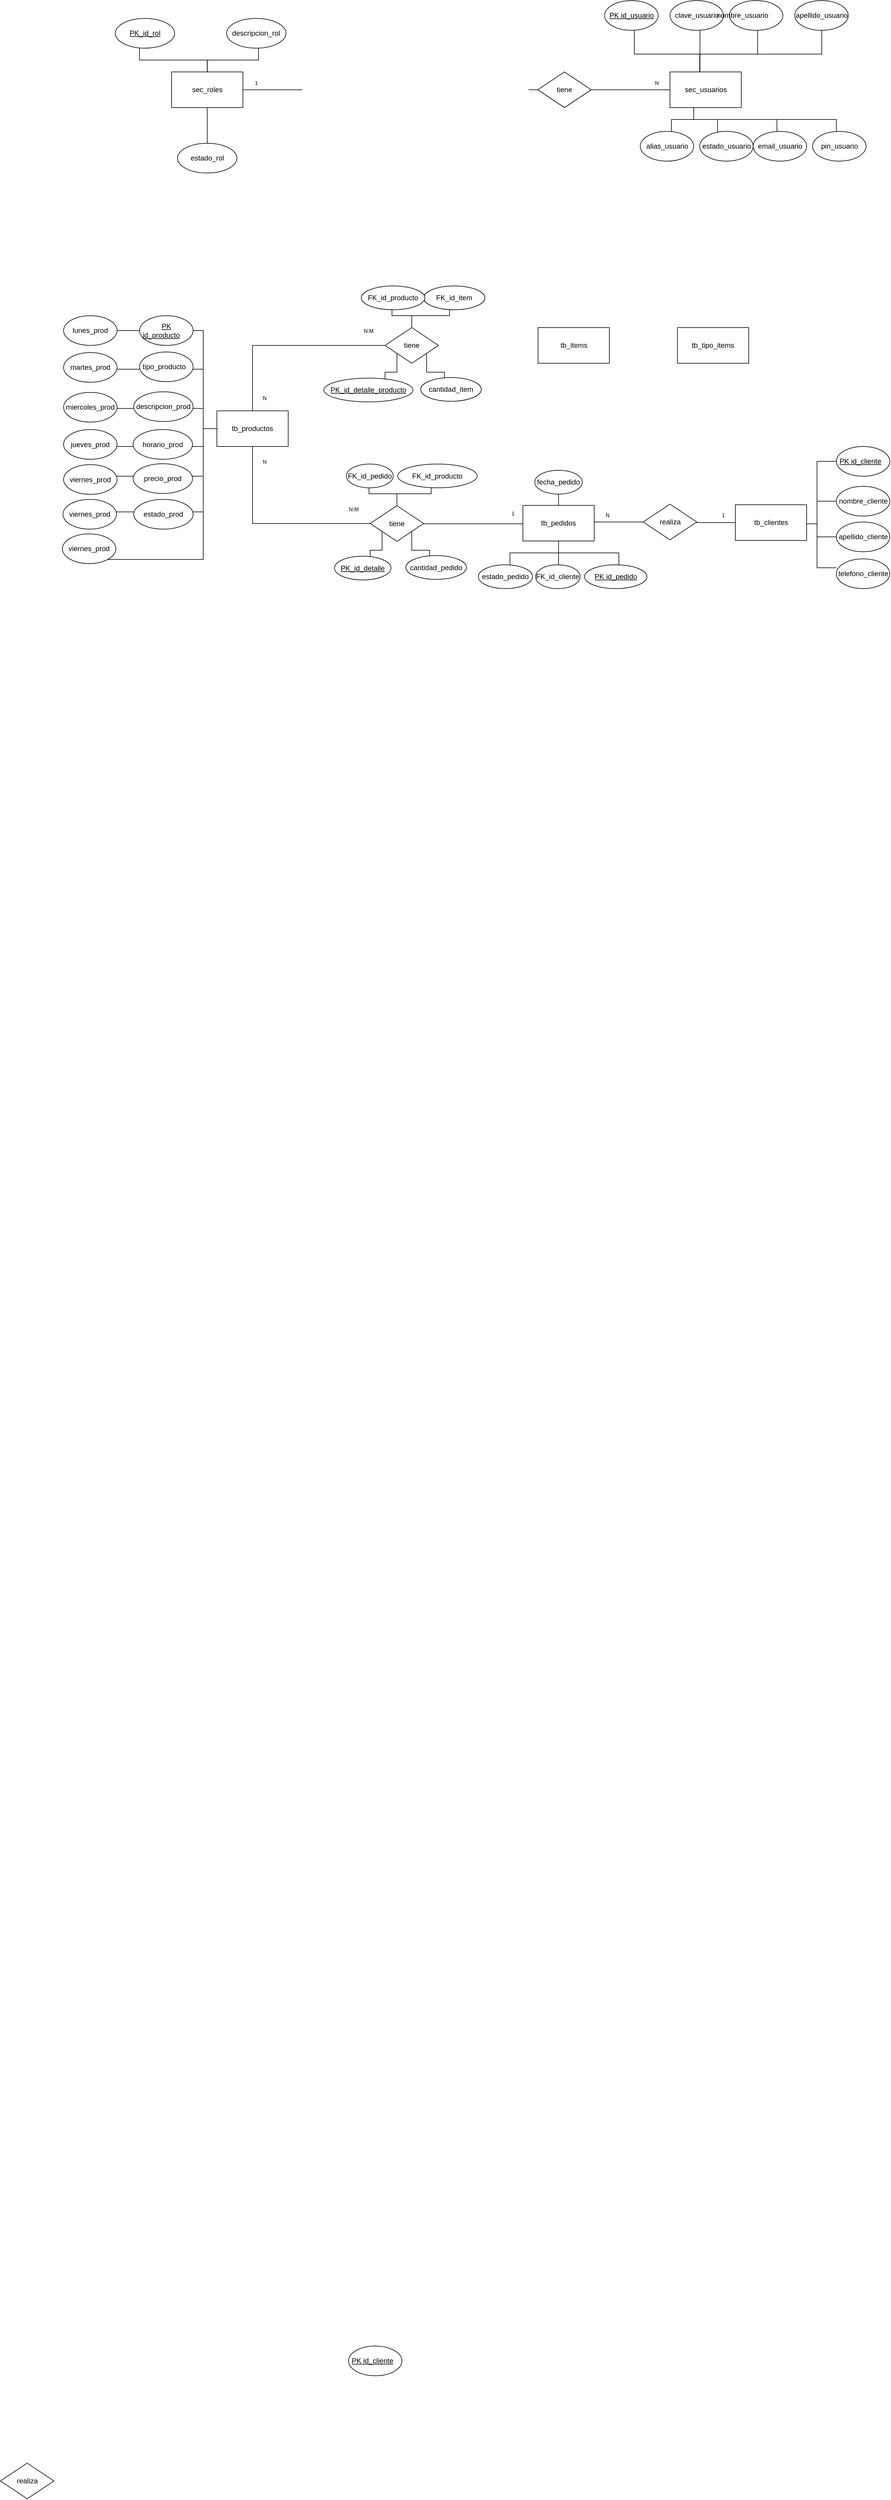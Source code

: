 <mxfile version="24.0.7" type="github">
  <diagram name="ER" id="s_cLqucrCK-qtgdjDWhT">
    <mxGraphModel dx="6671" dy="3565" grid="1" gridSize="10" guides="1" tooltips="1" connect="1" arrows="1" fold="1" page="1" pageScale="1" pageWidth="827" pageHeight="1169" math="0" shadow="0">
      <root>
        <mxCell id="0" />
        <mxCell id="1" parent="0" />
        <mxCell id="Yz_XdNRA3-hMg08UgE4n-16" style="edgeStyle=orthogonalEdgeStyle;rounded=0;orthogonalLoop=1;jettySize=auto;html=1;entryX=0.444;entryY=0.5;entryDx=0;entryDy=0;entryPerimeter=0;" parent="1" source="Yz_XdNRA3-hMg08UgE4n-24" target="Yz_XdNRA3-hMg08UgE4n-32" edge="1">
          <mxGeometry relative="1" as="geometry">
            <mxPoint x="992.5" y="59.97" as="targetPoint" />
          </mxGeometry>
        </mxCell>
        <mxCell id="Yz_XdNRA3-hMg08UgE4n-17" style="edgeStyle=orthogonalEdgeStyle;rounded=0;orthogonalLoop=1;jettySize=auto;html=1;entryX=0.833;entryY=0.5;entryDx=0;entryDy=0;entryPerimeter=0;exitX=0;exitY=0.5;exitDx=0;exitDy=0;" parent="1" source="Yz_XdNRA3-hMg08UgE4n-32" target="Yz_XdNRA3-hMg08UgE4n-20" edge="1">
          <mxGeometry relative="1" as="geometry">
            <mxPoint x="552.5" y="69.97" as="sourcePoint" />
          </mxGeometry>
        </mxCell>
        <mxCell id="Yz_XdNRA3-hMg08UgE4n-188" style="edgeStyle=orthogonalEdgeStyle;rounded=0;orthogonalLoop=1;jettySize=auto;html=1;exitX=0.5;exitY=1;exitDx=0;exitDy=0;entryX=0.263;entryY=0.8;entryDx=0;entryDy=0;entryPerimeter=0;" parent="1" source="Yz_XdNRA3-hMg08UgE4n-20" target="Yz_XdNRA3-hMg08UgE4n-187" edge="1">
          <mxGeometry relative="1" as="geometry">
            <mxPoint x="324" y="170" as="targetPoint" />
            <Array as="points">
              <mxPoint x="324" y="190" />
            </Array>
          </mxGeometry>
        </mxCell>
        <mxCell id="Yz_XdNRA3-hMg08UgE4n-20" value="sec_roles" style="rounded=0;whiteSpace=wrap;html=1;" parent="1" vertex="1">
          <mxGeometry x="263.75" y="29.97" width="120" height="60" as="geometry" />
        </mxCell>
        <mxCell id="Yz_XdNRA3-hMg08UgE4n-24" value="sec_usuarios" style="rounded=0;whiteSpace=wrap;html=1;" parent="1" vertex="1">
          <mxGeometry x="1102.54" y="29.97" width="120" height="60" as="geometry" />
        </mxCell>
        <mxCell id="Yz_XdNRA3-hMg08UgE4n-32" value="tiene" style="rhombus;whiteSpace=wrap;html=1;" parent="1" vertex="1">
          <mxGeometry x="880" y="29.97" width="90" height="60" as="geometry" />
        </mxCell>
        <mxCell id="Yz_XdNRA3-hMg08UgE4n-80" style="edgeStyle=orthogonalEdgeStyle;rounded=0;orthogonalLoop=1;jettySize=auto;html=1;entryX=0.556;entryY=0.6;entryDx=0;entryDy=0;entryPerimeter=0;" parent="1" source="Yz_XdNRA3-hMg08UgE4n-24" target="Yz_XdNRA3-hMg08UgE4n-93" edge="1">
          <mxGeometry relative="1" as="geometry">
            <Array as="points">
              <mxPoint x="1152.54" y="-0.03" />
              <mxPoint x="1042.54" y="-0.03" />
            </Array>
          </mxGeometry>
        </mxCell>
        <mxCell id="Yz_XdNRA3-hMg08UgE4n-82" style="edgeStyle=orthogonalEdgeStyle;rounded=0;orthogonalLoop=1;jettySize=auto;html=1;entryX=0.556;entryY=0.4;entryDx=0;entryDy=0;entryPerimeter=0;" parent="1" edge="1">
          <mxGeometry relative="1" as="geometry">
            <Array as="points">
              <mxPoint x="1153" y="30" />
              <mxPoint x="1153" y="-70" />
            </Array>
            <mxPoint x="1118.04" y="29.97" as="sourcePoint" />
            <mxPoint x="1117.62" y="-70.03" as="targetPoint" />
          </mxGeometry>
        </mxCell>
        <mxCell id="Yz_XdNRA3-hMg08UgE4n-83" style="edgeStyle=orthogonalEdgeStyle;rounded=0;orthogonalLoop=1;jettySize=auto;html=1;entryX=0.444;entryY=0.4;entryDx=0;entryDy=0;entryPerimeter=0;" parent="1" source="Yz_XdNRA3-hMg08UgE4n-24" target="Yz_XdNRA3-hMg08UgE4n-91" edge="1">
          <mxGeometry relative="1" as="geometry">
            <Array as="points">
              <mxPoint x="1153" />
              <mxPoint x="1250" />
              <mxPoint x="1250" y="-70" />
            </Array>
          </mxGeometry>
        </mxCell>
        <mxCell id="Yz_XdNRA3-hMg08UgE4n-84" style="edgeStyle=orthogonalEdgeStyle;rounded=0;orthogonalLoop=1;jettySize=auto;html=1;entryX=0.667;entryY=0.4;entryDx=0;entryDy=0;entryPerimeter=0;" parent="1" source="Yz_XdNRA3-hMg08UgE4n-24" target="Yz_XdNRA3-hMg08UgE4n-89" edge="1">
          <mxGeometry relative="1" as="geometry">
            <Array as="points">
              <mxPoint x="1153" />
              <mxPoint x="1358" />
              <mxPoint x="1358" y="-70" />
            </Array>
          </mxGeometry>
        </mxCell>
        <mxCell id="Yz_XdNRA3-hMg08UgE4n-85" style="edgeStyle=orthogonalEdgeStyle;rounded=0;orthogonalLoop=1;jettySize=auto;html=1;entryX=0.556;entryY=0.6;entryDx=0;entryDy=0;entryPerimeter=0;" parent="1" target="Yz_XdNRA3-hMg08UgE4n-88" edge="1">
          <mxGeometry relative="1" as="geometry">
            <Array as="points">
              <mxPoint x="1142.54" y="110" />
              <mxPoint x="1382.54" y="110" />
              <mxPoint x="1382.54" y="160" />
            </Array>
            <mxPoint x="1142.5" y="90.0" as="sourcePoint" />
          </mxGeometry>
        </mxCell>
        <mxCell id="Yz_XdNRA3-hMg08UgE4n-86" style="edgeStyle=orthogonalEdgeStyle;rounded=0;orthogonalLoop=1;jettySize=auto;html=1;entryX=0.556;entryY=0.6;entryDx=0;entryDy=0;entryPerimeter=0;" parent="1" target="Yz_XdNRA3-hMg08UgE4n-87" edge="1">
          <mxGeometry relative="1" as="geometry">
            <mxPoint x="1142.54" y="90.03" as="sourcePoint" />
            <Array as="points">
              <mxPoint x="1142.54" y="110" />
              <mxPoint x="1282.54" y="110" />
              <mxPoint x="1282.54" y="150" />
              <mxPoint x="1292.54" y="150" />
            </Array>
          </mxGeometry>
        </mxCell>
        <mxCell id="Yz_XdNRA3-hMg08UgE4n-87" value="email_usuario" style="ellipse;whiteSpace=wrap;html=1;" parent="1" vertex="1">
          <mxGeometry x="1242.54" y="130.03" width="90" height="50" as="geometry" />
        </mxCell>
        <mxCell id="Yz_XdNRA3-hMg08UgE4n-88" value="pin_usuario" style="ellipse;whiteSpace=wrap;html=1;" parent="1" vertex="1">
          <mxGeometry x="1342.54" y="130.03" width="90" height="50" as="geometry" />
        </mxCell>
        <mxCell id="Yz_XdNRA3-hMg08UgE4n-89" value="apellido_usuario" style="ellipse;whiteSpace=wrap;html=1;" parent="1" vertex="1">
          <mxGeometry x="1312.54" y="-90.03" width="90" height="50" as="geometry" />
        </mxCell>
        <mxCell id="Yz_XdNRA3-hMg08UgE4n-90" value="clave_usuario" style="ellipse;whiteSpace=wrap;html=1;" parent="1" vertex="1">
          <mxGeometry x="1102.54" y="-90.03" width="90" height="50" as="geometry" />
        </mxCell>
        <mxCell id="Yz_XdNRA3-hMg08UgE4n-91" value="nombre_usuario&lt;span style=&quot;white-space: pre;&quot;&gt;&#x9;&lt;/span&gt;&lt;span style=&quot;white-space: pre;&quot;&gt;&#x9;&lt;/span&gt;" style="ellipse;whiteSpace=wrap;html=1;" parent="1" vertex="1">
          <mxGeometry x="1202.54" y="-90.03" width="90" height="50" as="geometry" />
        </mxCell>
        <mxCell id="Yz_XdNRA3-hMg08UgE4n-93" value="&lt;u&gt;PK id_usuario&lt;/u&gt;" style="ellipse;whiteSpace=wrap;html=1;" parent="1" vertex="1">
          <mxGeometry x="992.54" y="-90.03" width="90" height="50" as="geometry" />
        </mxCell>
        <mxCell id="Yz_XdNRA3-hMg08UgE4n-94" style="edgeStyle=orthogonalEdgeStyle;rounded=0;orthogonalLoop=1;jettySize=auto;html=1;entryX=0.583;entryY=0.8;entryDx=0;entryDy=0;entryPerimeter=0;" parent="1" target="Yz_XdNRA3-hMg08UgE4n-96" edge="1">
          <mxGeometry relative="1" as="geometry">
            <mxPoint x="1142.54" y="90.03" as="sourcePoint" />
            <Array as="points">
              <mxPoint x="1142.54" y="110.03" />
              <mxPoint x="1104.54" y="110.03" />
            </Array>
          </mxGeometry>
        </mxCell>
        <mxCell id="Yz_XdNRA3-hMg08UgE4n-95" style="edgeStyle=orthogonalEdgeStyle;rounded=0;orthogonalLoop=1;jettySize=auto;html=1;entryX=0.444;entryY=0.8;entryDx=0;entryDy=0;entryPerimeter=0;" parent="1" target="Yz_XdNRA3-hMg08UgE4n-97" edge="1">
          <mxGeometry relative="1" as="geometry">
            <mxPoint x="1142.54" y="90.03" as="sourcePoint" />
            <Array as="points">
              <mxPoint x="1142.54" y="110.03" />
              <mxPoint x="1182.54" y="110.03" />
            </Array>
          </mxGeometry>
        </mxCell>
        <mxCell id="Yz_XdNRA3-hMg08UgE4n-96" value="alias_usuario" style="ellipse;whiteSpace=wrap;html=1;" parent="1" vertex="1">
          <mxGeometry x="1052.54" y="130.03" width="90" height="50" as="geometry" />
        </mxCell>
        <mxCell id="Yz_XdNRA3-hMg08UgE4n-97" value="estado_usuario" style="ellipse;whiteSpace=wrap;html=1;" parent="1" vertex="1">
          <mxGeometry x="1152.54" y="130.03" width="90" height="50" as="geometry" />
        </mxCell>
        <mxCell id="Yz_XdNRA3-hMg08UgE4n-148" style="edgeStyle=orthogonalEdgeStyle;rounded=0;orthogonalLoop=1;jettySize=auto;html=1;entryX=0.538;entryY=0.8;entryDx=0;entryDy=0;entryPerimeter=0;" parent="1" source="Yz_XdNRA3-hMg08UgE4n-20" target="Yz_XdNRA3-hMg08UgE4n-151" edge="1">
          <mxGeometry relative="1" as="geometry" />
        </mxCell>
        <mxCell id="Yz_XdNRA3-hMg08UgE4n-149" style="edgeStyle=orthogonalEdgeStyle;rounded=0;orthogonalLoop=1;jettySize=auto;html=1;entryX=0.5;entryY=0.38;entryDx=0;entryDy=0;entryPerimeter=0;" parent="1" source="Yz_XdNRA3-hMg08UgE4n-20" target="Yz_XdNRA3-hMg08UgE4n-150" edge="1">
          <mxGeometry relative="1" as="geometry">
            <Array as="points">
              <mxPoint x="323.75" y="10" />
              <mxPoint x="209.75" y="10" />
            </Array>
          </mxGeometry>
        </mxCell>
        <mxCell id="Yz_XdNRA3-hMg08UgE4n-150" value="&lt;u&gt;PK_id_rol&lt;/u&gt;" style="ellipse;whiteSpace=wrap;html=1;" parent="1" vertex="1">
          <mxGeometry x="169" y="-60" width="100" height="50" as="geometry" />
        </mxCell>
        <mxCell id="Yz_XdNRA3-hMg08UgE4n-151" value="descripcion_rol" style="ellipse;whiteSpace=wrap;html=1;" parent="1" vertex="1">
          <mxGeometry x="356.25" y="-60" width="100" height="50" as="geometry" />
        </mxCell>
        <mxCell id="Yz_XdNRA3-hMg08UgE4n-160" value="&lt;font style=&quot;font-size: 9px;&quot;&gt;1&lt;/font&gt;" style="text;html=1;strokeColor=none;fillColor=none;align=center;verticalAlign=middle;whiteSpace=wrap;rounded=0;" parent="1" vertex="1">
          <mxGeometry x="393.75" y="40" width="25" height="15" as="geometry" />
        </mxCell>
        <mxCell id="Yz_XdNRA3-hMg08UgE4n-161" value="&lt;font style=&quot;font-size: 9px;&quot;&gt;N&lt;/font&gt;" style="text;html=1;strokeColor=none;fillColor=none;align=center;verticalAlign=middle;whiteSpace=wrap;rounded=0;" parent="1" vertex="1">
          <mxGeometry x="1067.5" y="40" width="25" height="15" as="geometry" />
        </mxCell>
        <mxCell id="Yz_XdNRA3-hMg08UgE4n-187" value="estado_rol" style="ellipse;whiteSpace=wrap;html=1;" parent="1" vertex="1">
          <mxGeometry x="273.75" y="150" width="100" height="50" as="geometry" />
        </mxCell>
        <mxCell id="S6irQDDvWrDtfDvBqgvv-7" value="apellido_cliente" style="ellipse;whiteSpace=wrap;html=1;" vertex="1" parent="1">
          <mxGeometry x="1382.54" y="787" width="90" height="50" as="geometry" />
        </mxCell>
        <mxCell id="S6irQDDvWrDtfDvBqgvv-8" value="nombre_cliente" style="ellipse;whiteSpace=wrap;html=1;" vertex="1" parent="1">
          <mxGeometry x="1382.54" y="727" width="90" height="50" as="geometry" />
        </mxCell>
        <mxCell id="S6irQDDvWrDtfDvBqgvv-9" value="&lt;u&gt;PK id_cliente&lt;span style=&quot;white-space: pre;&quot;&gt;&#x9;&lt;/span&gt;&lt;/u&gt;" style="ellipse;whiteSpace=wrap;html=1;" vertex="1" parent="1">
          <mxGeometry x="1382.54" y="660" width="90" height="50" as="geometry" />
        </mxCell>
        <mxCell id="S6irQDDvWrDtfDvBqgvv-10" value="telefono_cliente" style="ellipse;whiteSpace=wrap;html=1;" vertex="1" parent="1">
          <mxGeometry x="1382.54" y="849" width="90" height="50" as="geometry" />
        </mxCell>
        <mxCell id="S6irQDDvWrDtfDvBqgvv-11" style="edgeStyle=orthogonalEdgeStyle;rounded=0;orthogonalLoop=1;jettySize=auto;html=1;entryX=0.562;entryY=0.367;entryDx=0;entryDy=0;entryPerimeter=0;" edge="1" parent="1" source="S6irQDDvWrDtfDvBqgvv-8" target="S6irQDDvWrDtfDvBqgvv-6">
          <mxGeometry relative="1" as="geometry">
            <Array as="points">
              <mxPoint x="1350" y="752" />
              <mxPoint x="1350" y="790" />
              <mxPoint x="1280" y="790" />
            </Array>
          </mxGeometry>
        </mxCell>
        <mxCell id="S6irQDDvWrDtfDvBqgvv-12" style="edgeStyle=orthogonalEdgeStyle;rounded=0;orthogonalLoop=1;jettySize=auto;html=1;entryX=0.562;entryY=0.533;entryDx=0;entryDy=0;entryPerimeter=0;" edge="1" parent="1" source="S6irQDDvWrDtfDvBqgvv-9" target="S6irQDDvWrDtfDvBqgvv-6">
          <mxGeometry relative="1" as="geometry">
            <Array as="points">
              <mxPoint x="1350" y="685" />
              <mxPoint x="1350" y="790" />
            </Array>
          </mxGeometry>
        </mxCell>
        <mxCell id="S6irQDDvWrDtfDvBqgvv-14" style="edgeStyle=orthogonalEdgeStyle;rounded=0;orthogonalLoop=1;jettySize=auto;html=1;entryX=0.312;entryY=0.533;entryDx=0;entryDy=0;entryPerimeter=0;" edge="1" parent="1" source="S6irQDDvWrDtfDvBqgvv-7" target="S6irQDDvWrDtfDvBqgvv-6">
          <mxGeometry relative="1" as="geometry">
            <Array as="points">
              <mxPoint x="1350" y="812" />
              <mxPoint x="1350" y="790" />
            </Array>
          </mxGeometry>
        </mxCell>
        <mxCell id="S6irQDDvWrDtfDvBqgvv-15" style="edgeStyle=orthogonalEdgeStyle;rounded=0;orthogonalLoop=1;jettySize=auto;html=1;entryX=0.562;entryY=0.7;entryDx=0;entryDy=0;entryPerimeter=0;" edge="1" parent="1">
          <mxGeometry relative="1" as="geometry">
            <mxPoint x="1382.54" y="864.037" as="sourcePoint" />
            <mxPoint x="1279.98" y="790" as="targetPoint" />
            <Array as="points">
              <mxPoint x="1350" y="864" />
              <mxPoint x="1350" y="790" />
            </Array>
          </mxGeometry>
        </mxCell>
        <mxCell id="S6irQDDvWrDtfDvBqgvv-6" value="tb_clientes" style="rounded=0;whiteSpace=wrap;html=1;" vertex="1" parent="1">
          <mxGeometry x="1212.54" y="758" width="120" height="60" as="geometry" />
        </mxCell>
        <mxCell id="S6irQDDvWrDtfDvBqgvv-17" value="&lt;font style=&quot;font-size: 9px;&quot;&gt;1&lt;/font&gt;" style="text;html=1;strokeColor=none;fillColor=none;align=center;verticalAlign=middle;whiteSpace=wrap;rounded=0;" vertex="1" parent="1">
          <mxGeometry x="1180" y="767" width="25" height="15" as="geometry" />
        </mxCell>
        <mxCell id="S6irQDDvWrDtfDvBqgvv-20" style="edgeStyle=orthogonalEdgeStyle;rounded=0;orthogonalLoop=1;jettySize=auto;html=1;entryX=0.392;entryY=0.483;entryDx=0;entryDy=0;entryPerimeter=0;" edge="1" parent="1" source="S6irQDDvWrDtfDvBqgvv-19">
          <mxGeometry relative="1" as="geometry">
            <mxPoint x="907.54" y="786.98" as="targetPoint" />
          </mxGeometry>
        </mxCell>
        <mxCell id="S6irQDDvWrDtfDvBqgvv-21" value="&lt;font style=&quot;font-size: 9px;&quot;&gt;N&lt;/font&gt;" style="text;html=1;strokeColor=none;fillColor=none;align=center;verticalAlign=middle;whiteSpace=wrap;rounded=0;" vertex="1" parent="1">
          <mxGeometry x="985" y="767" width="25" height="15" as="geometry" />
        </mxCell>
        <mxCell id="S6irQDDvWrDtfDvBqgvv-23" style="edgeStyle=orthogonalEdgeStyle;rounded=0;orthogonalLoop=1;jettySize=auto;html=1;entryX=0.417;entryY=0.517;entryDx=0;entryDy=0;entryPerimeter=0;" edge="1" parent="1" source="S6irQDDvWrDtfDvBqgvv-6" target="S6irQDDvWrDtfDvBqgvv-19">
          <mxGeometry relative="1" as="geometry" />
        </mxCell>
        <mxCell id="S6irQDDvWrDtfDvBqgvv-19" value="realiza" style="rhombus;whiteSpace=wrap;html=1;" vertex="1" parent="1">
          <mxGeometry x="1057.5" y="757" width="90" height="60" as="geometry" />
        </mxCell>
        <mxCell id="S6irQDDvWrDtfDvBqgvv-26" value="tb_pedidos" style="rounded=0;whiteSpace=wrap;html=1;" vertex="1" parent="1">
          <mxGeometry x="855" y="759" width="120" height="60" as="geometry" />
        </mxCell>
        <mxCell id="S6irQDDvWrDtfDvBqgvv-27" style="edgeStyle=orthogonalEdgeStyle;rounded=0;orthogonalLoop=1;jettySize=auto;html=1;entryX=0.55;entryY=0.75;entryDx=0;entryDy=0;entryPerimeter=0;" edge="1" parent="1" source="S6irQDDvWrDtfDvBqgvv-26" target="S6irQDDvWrDtfDvBqgvv-33">
          <mxGeometry relative="1" as="geometry" />
        </mxCell>
        <mxCell id="S6irQDDvWrDtfDvBqgvv-28" style="edgeStyle=orthogonalEdgeStyle;rounded=0;orthogonalLoop=1;jettySize=auto;html=1;entryX=0.517;entryY=0.75;entryDx=0;entryDy=0;entryPerimeter=0;" edge="1" parent="1" source="S6irQDDvWrDtfDvBqgvv-26" target="S6irQDDvWrDtfDvBqgvv-34">
          <mxGeometry relative="1" as="geometry" />
        </mxCell>
        <mxCell id="S6irQDDvWrDtfDvBqgvv-29" style="edgeStyle=orthogonalEdgeStyle;rounded=0;orthogonalLoop=1;jettySize=auto;html=1;entryX=0.583;entryY=0.5;entryDx=0;entryDy=0;entryPerimeter=0;" edge="1" parent="1" source="S6irQDDvWrDtfDvBqgvv-26" target="S6irQDDvWrDtfDvBqgvv-36">
          <mxGeometry relative="1" as="geometry" />
        </mxCell>
        <mxCell id="S6irQDDvWrDtfDvBqgvv-30" style="edgeStyle=orthogonalEdgeStyle;rounded=0;orthogonalLoop=1;jettySize=auto;html=1;entryX=0.512;entryY=0.6;entryDx=0;entryDy=0;entryPerimeter=0;" edge="1" parent="1" source="S6irQDDvWrDtfDvBqgvv-26" target="S6irQDDvWrDtfDvBqgvv-32">
          <mxGeometry relative="1" as="geometry" />
        </mxCell>
        <mxCell id="S6irQDDvWrDtfDvBqgvv-32" value="fecha_pedido" style="ellipse;whiteSpace=wrap;html=1;" vertex="1" parent="1">
          <mxGeometry x="875" y="700" width="80" height="40" as="geometry" />
        </mxCell>
        <mxCell id="S6irQDDvWrDtfDvBqgvv-33" value="&lt;u&gt;PK id_pedido&lt;/u&gt;" style="ellipse;whiteSpace=wrap;html=1;" vertex="1" parent="1">
          <mxGeometry x="958.75" y="859" width="105" height="40" as="geometry" />
        </mxCell>
        <mxCell id="S6irQDDvWrDtfDvBqgvv-34" value="FK_id_cliente" style="ellipse;whiteSpace=wrap;html=1;" vertex="1" parent="1">
          <mxGeometry x="876.25" y="859" width="75" height="40" as="geometry" />
        </mxCell>
        <mxCell id="S6irQDDvWrDtfDvBqgvv-36" value="estado_pedido" style="ellipse;whiteSpace=wrap;html=1;" vertex="1" parent="1">
          <mxGeometry x="780" y="859" width="91.25" height="40" as="geometry" />
        </mxCell>
        <mxCell id="S6irQDDvWrDtfDvBqgvv-37" value="&lt;font style=&quot;font-size: 9px;&quot;&gt;1&lt;/font&gt;" style="text;html=1;strokeColor=none;fillColor=none;align=center;verticalAlign=middle;whiteSpace=wrap;rounded=0;" vertex="1" parent="1">
          <mxGeometry x="826.25" y="764" width="25" height="15" as="geometry" />
        </mxCell>
        <mxCell id="S6irQDDvWrDtfDvBqgvv-39" value="&lt;u&gt;PK id_cliente&lt;span style=&quot;white-space: pre;&quot;&gt;&#x9;&lt;/span&gt;&lt;/u&gt;" style="ellipse;whiteSpace=wrap;html=1;" vertex="1" parent="1">
          <mxGeometry x="561.5" y="3855" width="90" height="50" as="geometry" />
        </mxCell>
        <mxCell id="S6irQDDvWrDtfDvBqgvv-43" style="edgeStyle=orthogonalEdgeStyle;rounded=0;orthogonalLoop=1;jettySize=auto;html=1;entryX=0.533;entryY=0.525;entryDx=0;entryDy=0;entryPerimeter=0;" edge="1" parent="1" source="S6irQDDvWrDtfDvBqgvv-42" target="S6irQDDvWrDtfDvBqgvv-50">
          <mxGeometry relative="1" as="geometry">
            <Array as="points">
              <mxPoint x="668" y="834.5" />
              <mxPoint x="698" y="834.5" />
            </Array>
          </mxGeometry>
        </mxCell>
        <mxCell id="S6irQDDvWrDtfDvBqgvv-44" style="edgeStyle=orthogonalEdgeStyle;rounded=0;orthogonalLoop=1;jettySize=auto;html=1;entryX=0.533;entryY=0.5;entryDx=0;entryDy=0;entryPerimeter=0;" edge="1" parent="1" source="S6irQDDvWrDtfDvBqgvv-42" target="S6irQDDvWrDtfDvBqgvv-49">
          <mxGeometry relative="1" as="geometry">
            <Array as="points">
              <mxPoint x="618" y="834.5" />
              <mxPoint x="598" y="834.5" />
            </Array>
          </mxGeometry>
        </mxCell>
        <mxCell id="S6irQDDvWrDtfDvBqgvv-45" style="edgeStyle=orthogonalEdgeStyle;rounded=0;orthogonalLoop=1;jettySize=auto;html=1;entryX=0.422;entryY=0.625;entryDx=0;entryDy=0;entryPerimeter=0;" edge="1" parent="1" source="S6irQDDvWrDtfDvBqgvv-42" target="S6irQDDvWrDtfDvBqgvv-47">
          <mxGeometry relative="1" as="geometry" />
        </mxCell>
        <mxCell id="S6irQDDvWrDtfDvBqgvv-46" style="edgeStyle=orthogonalEdgeStyle;rounded=0;orthogonalLoop=1;jettySize=auto;html=1;entryX=0.483;entryY=0.375;entryDx=0;entryDy=0;entryPerimeter=0;" edge="1" parent="1" source="S6irQDDvWrDtfDvBqgvv-42" target="S6irQDDvWrDtfDvBqgvv-48">
          <mxGeometry relative="1" as="geometry" />
        </mxCell>
        <mxCell id="S6irQDDvWrDtfDvBqgvv-47" value="FK_id_producto" style="ellipse;whiteSpace=wrap;html=1;" vertex="1" parent="1">
          <mxGeometry x="644.25" y="689.5" width="133.75" height="40" as="geometry" />
        </mxCell>
        <mxCell id="S6irQDDvWrDtfDvBqgvv-48" value="FK_id_pedido" style="ellipse;whiteSpace=wrap;html=1;" vertex="1" parent="1">
          <mxGeometry x="558" y="689.5" width="78.75" height="40" as="geometry" />
        </mxCell>
        <mxCell id="S6irQDDvWrDtfDvBqgvv-49" value="&lt;u&gt;PK_id_detalle&lt;/u&gt;" style="ellipse;whiteSpace=wrap;html=1;" vertex="1" parent="1">
          <mxGeometry x="538" y="844.5" width="95" height="40" as="geometry" />
        </mxCell>
        <mxCell id="S6irQDDvWrDtfDvBqgvv-50" value="cantidad_pedido" style="ellipse;whiteSpace=wrap;html=1;" vertex="1" parent="1">
          <mxGeometry x="658" y="843.5" width="102" height="40" as="geometry" />
        </mxCell>
        <mxCell id="S6irQDDvWrDtfDvBqgvv-51" value="&lt;font style=&quot;font-size: 9px;&quot;&gt;N:M&lt;/font&gt;" style="text;html=1;strokeColor=none;fillColor=none;align=center;verticalAlign=middle;whiteSpace=wrap;rounded=0;" vertex="1" parent="1">
          <mxGeometry x="558" y="757" width="25" height="15" as="geometry" />
        </mxCell>
        <mxCell id="S6irQDDvWrDtfDvBqgvv-52" value="realiza" style="rhombus;whiteSpace=wrap;html=1;" vertex="1" parent="1">
          <mxGeometry x="-24.25" y="4052" width="90" height="60" as="geometry" />
        </mxCell>
        <mxCell id="S6irQDDvWrDtfDvBqgvv-53" style="edgeStyle=orthogonalEdgeStyle;rounded=0;orthogonalLoop=1;jettySize=auto;html=1;entryX=0.333;entryY=0.583;entryDx=0;entryDy=0;entryPerimeter=0;" edge="1" parent="1" source="S6irQDDvWrDtfDvBqgvv-26" target="S6irQDDvWrDtfDvBqgvv-42">
          <mxGeometry relative="1" as="geometry">
            <Array as="points">
              <mxPoint x="628" y="790" />
            </Array>
          </mxGeometry>
        </mxCell>
        <mxCell id="S6irQDDvWrDtfDvBqgvv-42" value="tiene" style="rhombus;whiteSpace=wrap;html=1;" vertex="1" parent="1">
          <mxGeometry x="598" y="759.5" width="90" height="60" as="geometry" />
        </mxCell>
        <mxCell id="S6irQDDvWrDtfDvBqgvv-57" value="tb_items" style="rounded=0;whiteSpace=wrap;html=1;" vertex="1" parent="1">
          <mxGeometry x="880.5" y="460" width="120" height="60" as="geometry" />
        </mxCell>
        <mxCell id="S6irQDDvWrDtfDvBqgvv-59" value="tb_tipo_items" style="rounded=0;whiteSpace=wrap;html=1;" vertex="1" parent="1">
          <mxGeometry x="1115" y="460" width="120" height="60" as="geometry" />
        </mxCell>
        <mxCell id="S6irQDDvWrDtfDvBqgvv-60" style="edgeStyle=orthogonalEdgeStyle;rounded=0;orthogonalLoop=1;jettySize=auto;html=1;entryX=0.5;entryY=0.667;entryDx=0;entryDy=0;entryPerimeter=0;" edge="1" parent="1" source="S6irQDDvWrDtfDvBqgvv-42" target="S6irQDDvWrDtfDvBqgvv-56">
          <mxGeometry relative="1" as="geometry" />
        </mxCell>
        <mxCell id="S6irQDDvWrDtfDvBqgvv-61" value="&lt;font style=&quot;font-size: 9px;&quot;&gt;N&lt;/font&gt;" style="text;html=1;strokeColor=none;fillColor=none;align=center;verticalAlign=middle;whiteSpace=wrap;rounded=0;" vertex="1" parent="1">
          <mxGeometry x="407.5" y="677.5" width="25" height="15" as="geometry" />
        </mxCell>
        <mxCell id="S6irQDDvWrDtfDvBqgvv-104" style="edgeStyle=orthogonalEdgeStyle;rounded=0;orthogonalLoop=1;jettySize=auto;html=1;entryX=0.834;entryY=0.567;entryDx=0;entryDy=0;entryPerimeter=0;" edge="1" parent="1" source="S6irQDDvWrDtfDvBqgvv-56" target="S6irQDDvWrDtfDvBqgvv-103">
          <mxGeometry relative="1" as="geometry">
            <Array as="points">
              <mxPoint x="400" y="490" />
              <mxPoint x="698" y="490" />
            </Array>
          </mxGeometry>
        </mxCell>
        <mxCell id="S6irQDDvWrDtfDvBqgvv-56" value="tb_productos" style="rounded=0;whiteSpace=wrap;html=1;" vertex="1" parent="1">
          <mxGeometry x="340" y="600" width="120" height="60" as="geometry" />
        </mxCell>
        <mxCell id="S6irQDDvWrDtfDvBqgvv-65" style="edgeStyle=orthogonalEdgeStyle;rounded=0;orthogonalLoop=1;jettySize=auto;html=1;entryX=0.089;entryY=0.36;entryDx=0;entryDy=0;entryPerimeter=0;" edge="1" parent="1" target="S6irQDDvWrDtfDvBqgvv-72">
          <mxGeometry relative="1" as="geometry">
            <mxPoint x="340" y="635" as="sourcePoint" />
            <Array as="points">
              <mxPoint x="340" y="630" />
              <mxPoint x="317" y="630" />
              <mxPoint x="317" y="530" />
              <mxPoint x="90" y="530" />
            </Array>
          </mxGeometry>
        </mxCell>
        <mxCell id="S6irQDDvWrDtfDvBqgvv-66" style="edgeStyle=orthogonalEdgeStyle;rounded=0;orthogonalLoop=1;jettySize=auto;html=1;entryX=0.311;entryY=0.48;entryDx=0;entryDy=0;entryPerimeter=0;" edge="1" parent="1" target="S6irQDDvWrDtfDvBqgvv-73">
          <mxGeometry relative="1" as="geometry">
            <mxPoint x="340" y="635" as="sourcePoint" />
            <Array as="points">
              <mxPoint x="340" y="630" />
              <mxPoint x="317" y="630" />
              <mxPoint x="317" y="596" />
              <mxPoint x="110" y="596" />
            </Array>
          </mxGeometry>
        </mxCell>
        <mxCell id="S6irQDDvWrDtfDvBqgvv-70" value="descripcion_prod" style="ellipse;whiteSpace=wrap;html=1;" vertex="1" parent="1">
          <mxGeometry x="200" y="568" width="100" height="50" as="geometry" />
        </mxCell>
        <mxCell id="S6irQDDvWrDtfDvBqgvv-71" value="tipo_producto&lt;span style=&quot;white-space: pre;&quot;&gt;&#x9;&lt;/span&gt;" style="ellipse;whiteSpace=wrap;html=1;" vertex="1" parent="1">
          <mxGeometry x="210" y="501" width="90" height="50" as="geometry" />
        </mxCell>
        <mxCell id="S6irQDDvWrDtfDvBqgvv-72" value="martes_prod" style="ellipse;whiteSpace=wrap;html=1;" vertex="1" parent="1">
          <mxGeometry x="82" y="502" width="90" height="50" as="geometry" />
        </mxCell>
        <mxCell id="S6irQDDvWrDtfDvBqgvv-73" value="miercoles_prod" style="ellipse;whiteSpace=wrap;html=1;" vertex="1" parent="1">
          <mxGeometry x="82" y="569" width="90" height="50" as="geometry" />
        </mxCell>
        <mxCell id="S6irQDDvWrDtfDvBqgvv-78" style="edgeStyle=orthogonalEdgeStyle;rounded=0;orthogonalLoop=1;jettySize=auto;html=1;entryX=0.2;entryY=0.6;entryDx=0;entryDy=0;entryPerimeter=0;exitX=0;exitY=0.5;exitDx=0;exitDy=0;" edge="1" parent="1" source="S6irQDDvWrDtfDvBqgvv-56" target="S6irQDDvWrDtfDvBqgvv-69">
          <mxGeometry relative="1" as="geometry">
            <mxPoint x="337" y="635.0" as="sourcePoint" />
            <mxPoint x="277.02" y="465" as="targetPoint" />
            <Array as="points">
              <mxPoint x="317" y="630" />
              <mxPoint x="317" y="465" />
              <mxPoint x="100" y="465" />
            </Array>
          </mxGeometry>
        </mxCell>
        <mxCell id="S6irQDDvWrDtfDvBqgvv-76" value="&lt;u&gt;PK id_producto&lt;span style=&quot;white-space: pre;&quot;&gt;&#x9;&lt;/span&gt;&lt;/u&gt;" style="ellipse;whiteSpace=wrap;html=1;" vertex="1" parent="1">
          <mxGeometry x="210" y="440" width="90" height="50" as="geometry" />
        </mxCell>
        <mxCell id="S6irQDDvWrDtfDvBqgvv-90" style="edgeStyle=orthogonalEdgeStyle;rounded=0;orthogonalLoop=1;jettySize=auto;html=1;entryX=0.311;entryY=0.57;entryDx=0;entryDy=0;entryPerimeter=0;exitX=0;exitY=0.5;exitDx=0;exitDy=0;" edge="1" parent="1" source="S6irQDDvWrDtfDvBqgvv-56">
          <mxGeometry relative="1" as="geometry">
            <mxPoint x="337" y="630.014" as="sourcePoint" />
            <mxPoint x="106.99" y="660.0" as="targetPoint" />
            <Array as="points">
              <mxPoint x="317" y="630" />
              <mxPoint x="317" y="660" />
            </Array>
          </mxGeometry>
        </mxCell>
        <mxCell id="S6irQDDvWrDtfDvBqgvv-91" style="edgeStyle=orthogonalEdgeStyle;rounded=0;orthogonalLoop=1;jettySize=auto;html=1;entryX=0.533;entryY=0.79;entryDx=0;entryDy=0;entryPerimeter=0;" edge="1" parent="1">
          <mxGeometry relative="1" as="geometry">
            <mxPoint x="337" y="630.018" as="sourcePoint" />
            <mxPoint x="126.97" y="730.0" as="targetPoint" />
            <Array as="points">
              <mxPoint x="317" y="630" />
              <mxPoint x="317" y="710" />
              <mxPoint x="127" y="710" />
            </Array>
          </mxGeometry>
        </mxCell>
        <mxCell id="S6irQDDvWrDtfDvBqgvv-92" style="edgeStyle=orthogonalEdgeStyle;rounded=0;orthogonalLoop=1;jettySize=auto;html=1;entryX=0.656;entryY=0.62;entryDx=0;entryDy=0;entryPerimeter=0;" edge="1" parent="1">
          <mxGeometry relative="1" as="geometry">
            <mxPoint x="337" y="630.018" as="sourcePoint" />
            <mxPoint x="137.04" y="780.0" as="targetPoint" />
            <Array as="points">
              <mxPoint x="317" y="630" />
              <mxPoint x="317" y="770" />
              <mxPoint x="137" y="770" />
            </Array>
          </mxGeometry>
        </mxCell>
        <mxCell id="S6irQDDvWrDtfDvBqgvv-93" style="edgeStyle=orthogonalEdgeStyle;rounded=0;orthogonalLoop=1;jettySize=auto;html=1;entryX=0.556;entryY=0.86;entryDx=0;entryDy=0;entryPerimeter=0;" edge="1" parent="1">
          <mxGeometry relative="1" as="geometry">
            <mxPoint x="337" y="630" as="sourcePoint" />
            <mxPoint x="127.04" y="850" as="targetPoint" />
            <Array as="points">
              <mxPoint x="317" y="630" />
              <mxPoint x="317" y="850" />
            </Array>
          </mxGeometry>
        </mxCell>
        <mxCell id="S6irQDDvWrDtfDvBqgvv-74" value="jueves_prod" style="ellipse;whiteSpace=wrap;html=1;" vertex="1" parent="1">
          <mxGeometry x="82" y="631.5" width="90" height="50" as="geometry" />
        </mxCell>
        <mxCell id="S6irQDDvWrDtfDvBqgvv-75" value="viernes_prod" style="ellipse;whiteSpace=wrap;html=1;" vertex="1" parent="1">
          <mxGeometry x="82" y="690.5" width="90" height="50" as="geometry" />
        </mxCell>
        <mxCell id="S6irQDDvWrDtfDvBqgvv-79" value="viernes_prod" style="ellipse;whiteSpace=wrap;html=1;" vertex="1" parent="1">
          <mxGeometry x="81" y="749" width="90" height="50" as="geometry" />
        </mxCell>
        <mxCell id="S6irQDDvWrDtfDvBqgvv-80" value="viernes_prod" style="ellipse;whiteSpace=wrap;html=1;" vertex="1" parent="1">
          <mxGeometry x="80" y="807" width="90" height="50" as="geometry" />
        </mxCell>
        <mxCell id="S6irQDDvWrDtfDvBqgvv-82" value="horario_prod" style="ellipse;whiteSpace=wrap;html=1;" vertex="1" parent="1">
          <mxGeometry x="199" y="631.5" width="100" height="50" as="geometry" />
        </mxCell>
        <mxCell id="S6irQDDvWrDtfDvBqgvv-83" value="precio_prod" style="ellipse;whiteSpace=wrap;html=1;" vertex="1" parent="1">
          <mxGeometry x="199" y="689" width="100" height="50" as="geometry" />
        </mxCell>
        <mxCell id="S6irQDDvWrDtfDvBqgvv-84" value="estado_prod" style="ellipse;whiteSpace=wrap;html=1;" vertex="1" parent="1">
          <mxGeometry x="200" y="749" width="100" height="50" as="geometry" />
        </mxCell>
        <mxCell id="S6irQDDvWrDtfDvBqgvv-69" value="lunes_prod" style="ellipse;whiteSpace=wrap;html=1;" vertex="1" parent="1">
          <mxGeometry x="82" y="440" width="90" height="50" as="geometry" />
        </mxCell>
        <mxCell id="S6irQDDvWrDtfDvBqgvv-94" style="edgeStyle=orthogonalEdgeStyle;rounded=0;orthogonalLoop=1;jettySize=auto;html=1;entryX=0.533;entryY=0.525;entryDx=0;entryDy=0;entryPerimeter=0;" edge="1" parent="1" source="S6irQDDvWrDtfDvBqgvv-103" target="S6irQDDvWrDtfDvBqgvv-101">
          <mxGeometry relative="1" as="geometry">
            <Array as="points">
              <mxPoint x="693" y="535" />
              <mxPoint x="723" y="535" />
            </Array>
          </mxGeometry>
        </mxCell>
        <mxCell id="S6irQDDvWrDtfDvBqgvv-95" style="edgeStyle=orthogonalEdgeStyle;rounded=0;orthogonalLoop=1;jettySize=auto;html=1;entryX=0.533;entryY=0.5;entryDx=0;entryDy=0;entryPerimeter=0;" edge="1" parent="1" source="S6irQDDvWrDtfDvBqgvv-103" target="S6irQDDvWrDtfDvBqgvv-100">
          <mxGeometry relative="1" as="geometry">
            <Array as="points">
              <mxPoint x="643" y="535" />
              <mxPoint x="623" y="535" />
            </Array>
          </mxGeometry>
        </mxCell>
        <mxCell id="S6irQDDvWrDtfDvBqgvv-96" style="edgeStyle=orthogonalEdgeStyle;rounded=0;orthogonalLoop=1;jettySize=auto;html=1;entryX=0.422;entryY=0.625;entryDx=0;entryDy=0;entryPerimeter=0;" edge="1" parent="1" source="S6irQDDvWrDtfDvBqgvv-103" target="S6irQDDvWrDtfDvBqgvv-98">
          <mxGeometry relative="1" as="geometry" />
        </mxCell>
        <mxCell id="S6irQDDvWrDtfDvBqgvv-97" style="edgeStyle=orthogonalEdgeStyle;rounded=0;orthogonalLoop=1;jettySize=auto;html=1;entryX=0.483;entryY=0.375;entryDx=0;entryDy=0;entryPerimeter=0;" edge="1" parent="1" source="S6irQDDvWrDtfDvBqgvv-103" target="S6irQDDvWrDtfDvBqgvv-99">
          <mxGeometry relative="1" as="geometry" />
        </mxCell>
        <mxCell id="S6irQDDvWrDtfDvBqgvv-98" value="FK_id_item" style="ellipse;whiteSpace=wrap;html=1;" vertex="1" parent="1">
          <mxGeometry x="688" y="390" width="103" height="40" as="geometry" />
        </mxCell>
        <mxCell id="S6irQDDvWrDtfDvBqgvv-99" value="FK_id_producto" style="ellipse;whiteSpace=wrap;html=1;" vertex="1" parent="1">
          <mxGeometry x="583" y="390" width="107" height="40" as="geometry" />
        </mxCell>
        <mxCell id="S6irQDDvWrDtfDvBqgvv-100" value="&lt;u&gt;PK_id_detalle_producto&lt;/u&gt;" style="ellipse;whiteSpace=wrap;html=1;" vertex="1" parent="1">
          <mxGeometry x="520" y="545" width="150" height="40" as="geometry" />
        </mxCell>
        <mxCell id="S6irQDDvWrDtfDvBqgvv-101" value="cantidad_item" style="ellipse;whiteSpace=wrap;html=1;" vertex="1" parent="1">
          <mxGeometry x="683" y="544" width="102" height="40" as="geometry" />
        </mxCell>
        <mxCell id="S6irQDDvWrDtfDvBqgvv-102" value="&lt;font style=&quot;font-size: 9px;&quot;&gt;N:M&lt;/font&gt;" style="text;html=1;strokeColor=none;fillColor=none;align=center;verticalAlign=middle;whiteSpace=wrap;rounded=0;" vertex="1" parent="1">
          <mxGeometry x="583" y="457.5" width="25" height="15" as="geometry" />
        </mxCell>
        <mxCell id="S6irQDDvWrDtfDvBqgvv-103" value="tiene" style="rhombus;whiteSpace=wrap;html=1;" vertex="1" parent="1">
          <mxGeometry x="623" y="460" width="90" height="60" as="geometry" />
        </mxCell>
        <mxCell id="S6irQDDvWrDtfDvBqgvv-106" value="&lt;font style=&quot;font-size: 9px;&quot;&gt;N&lt;/font&gt;" style="text;html=1;strokeColor=none;fillColor=none;align=center;verticalAlign=middle;whiteSpace=wrap;rounded=0;" vertex="1" parent="1">
          <mxGeometry x="407.5" y="570" width="25" height="15" as="geometry" />
        </mxCell>
      </root>
    </mxGraphModel>
  </diagram>
</mxfile>
